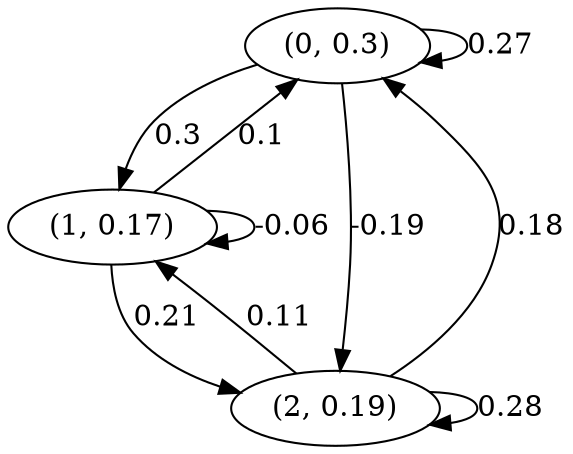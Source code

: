 digraph {
    0 [ label = "(0, 0.3)" ]
    1 [ label = "(1, 0.17)" ]
    2 [ label = "(2, 0.19)" ]
    0 -> 0 [ label = "0.27" ]
    1 -> 1 [ label = "-0.06" ]
    2 -> 2 [ label = "0.28" ]
    1 -> 0 [ label = "0.1" ]
    2 -> 0 [ label = "0.18" ]
    0 -> 1 [ label = "0.3" ]
    2 -> 1 [ label = "0.11" ]
    0 -> 2 [ label = "-0.19" ]
    1 -> 2 [ label = "0.21" ]
}

